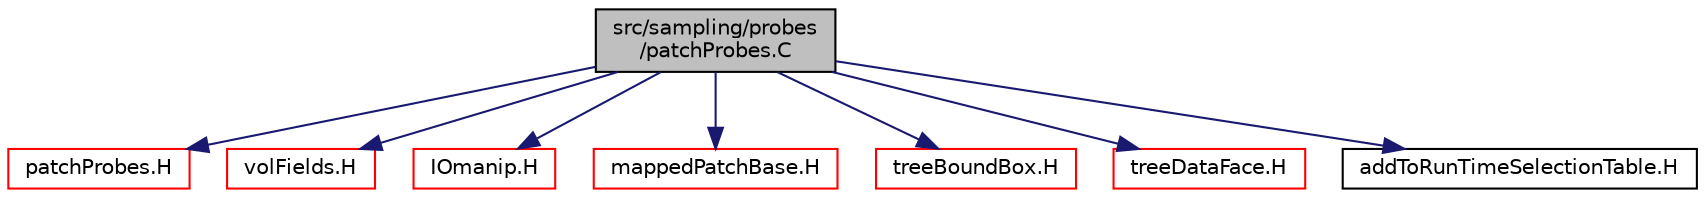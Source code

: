 digraph "src/sampling/probes/patchProbes.C"
{
  bgcolor="transparent";
  edge [fontname="Helvetica",fontsize="10",labelfontname="Helvetica",labelfontsize="10"];
  node [fontname="Helvetica",fontsize="10",shape=record];
  Node1 [label="src/sampling/probes\l/patchProbes.C",height=0.2,width=0.4,color="black", fillcolor="grey75", style="filled", fontcolor="black"];
  Node1 -> Node2 [color="midnightblue",fontsize="10",style="solid",fontname="Helvetica"];
  Node2 [label="patchProbes.H",height=0.2,width=0.4,color="red",URL="$a09843.html"];
  Node1 -> Node3 [color="midnightblue",fontsize="10",style="solid",fontname="Helvetica"];
  Node3 [label="volFields.H",height=0.2,width=0.4,color="red",URL="$a05778.html"];
  Node1 -> Node4 [color="midnightblue",fontsize="10",style="solid",fontname="Helvetica"];
  Node4 [label="IOmanip.H",height=0.2,width=0.4,color="red",URL="$a08108.html",tooltip="Istream and Ostream manipulators taking arguments. "];
  Node1 -> Node5 [color="midnightblue",fontsize="10",style="solid",fontname="Helvetica"];
  Node5 [label="mappedPatchBase.H",height=0.2,width=0.4,color="red",URL="$a07600.html"];
  Node1 -> Node6 [color="midnightblue",fontsize="10",style="solid",fontname="Helvetica"];
  Node6 [label="treeBoundBox.H",height=0.2,width=0.4,color="red",URL="$a09140.html"];
  Node1 -> Node7 [color="midnightblue",fontsize="10",style="solid",fontname="Helvetica"];
  Node7 [label="treeDataFace.H",height=0.2,width=0.4,color="red",URL="$a07587.html"];
  Node1 -> Node8 [color="midnightblue",fontsize="10",style="solid",fontname="Helvetica"];
  Node8 [label="addToRunTimeSelectionTable.H",height=0.2,width=0.4,color="black",URL="$a08169.html",tooltip="Macros for easy insertion into run-time selection tables. "];
}
